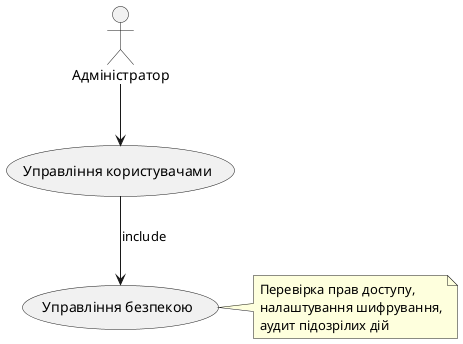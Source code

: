 @startuml
actor "Адміністратор" as Admin

usecase "Управління користувачами" as А1
usecase "Управління безпекою" as Security

Admin --> А1

А1 --> Security : «include»

note right of Security
  Перевірка прав доступу,
  налаштування шифрування,
  аудит підозрілих дій
end note

@enduml
